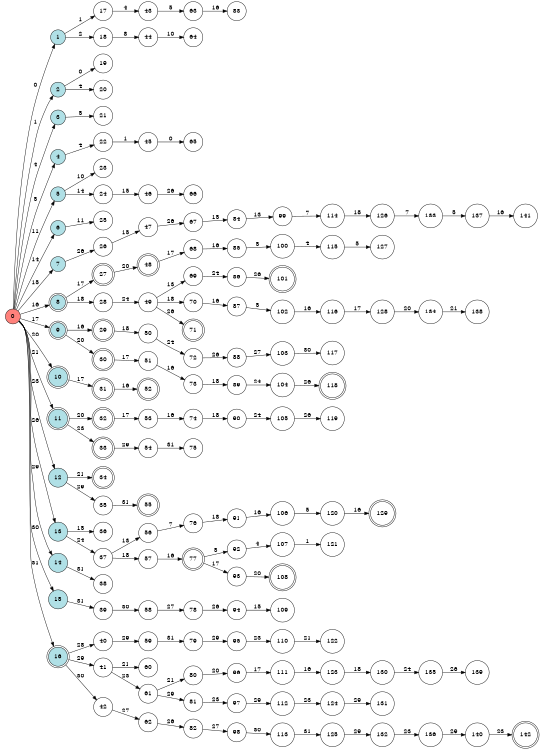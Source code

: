 digraph APTA {
__start0 [label="" shape="none"];

rankdir=LR;
size="8,5";

s0 [style="filled", color="black", fillcolor="#ff817b" shape="circle", label="0"];
s1 [style="filled", color="black", fillcolor="powderblue" shape="circle", label="1"];
s2 [style="filled", color="black", fillcolor="powderblue" shape="circle", label="2"];
s3 [style="filled", color="black", fillcolor="powderblue" shape="circle", label="3"];
s4 [style="filled", color="black", fillcolor="powderblue" shape="circle", label="4"];
s5 [style="filled", color="black", fillcolor="powderblue" shape="circle", label="5"];
s6 [style="filled", color="black", fillcolor="powderblue" shape="circle", label="6"];
s7 [style="filled", color="black", fillcolor="powderblue" shape="circle", label="7"];
s8 [style="rounded,filled", color="black", fillcolor="powderblue" shape="doublecircle", label="8"];
s9 [style="rounded,filled", color="black", fillcolor="powderblue" shape="doublecircle", label="9"];
s10 [style="rounded,filled", color="black", fillcolor="powderblue" shape="doublecircle", label="10"];
s11 [style="rounded,filled", color="black", fillcolor="powderblue" shape="doublecircle", label="11"];
s12 [style="filled", color="black", fillcolor="powderblue" shape="circle", label="12"];
s13 [style="filled", color="black", fillcolor="powderblue" shape="circle", label="13"];
s14 [style="filled", color="black", fillcolor="powderblue" shape="circle", label="14"];
s15 [style="filled", color="black", fillcolor="powderblue" shape="circle", label="15"];
s16 [style="rounded,filled", color="black", fillcolor="powderblue" shape="doublecircle", label="16"];
s17 [style="filled", color="black", fillcolor="white" shape="circle", label="17"];
s18 [style="filled", color="black", fillcolor="white" shape="circle", label="18"];
s19 [style="filled", color="black", fillcolor="white" shape="circle", label="19"];
s20 [style="filled", color="black", fillcolor="white" shape="circle", label="20"];
s21 [style="filled", color="black", fillcolor="white" shape="circle", label="21"];
s22 [style="filled", color="black", fillcolor="white" shape="circle", label="22"];
s23 [style="filled", color="black", fillcolor="white" shape="circle", label="23"];
s24 [style="filled", color="black", fillcolor="white" shape="circle", label="24"];
s25 [style="filled", color="black", fillcolor="white" shape="circle", label="25"];
s26 [style="filled", color="black", fillcolor="white" shape="circle", label="26"];
s27 [style="rounded,filled", color="black", fillcolor="white" shape="doublecircle", label="27"];
s28 [style="filled", color="black", fillcolor="white" shape="circle", label="28"];
s29 [style="rounded,filled", color="black", fillcolor="white" shape="doublecircle", label="29"];
s30 [style="rounded,filled", color="black", fillcolor="white" shape="doublecircle", label="30"];
s31 [style="rounded,filled", color="black", fillcolor="white" shape="doublecircle", label="31"];
s32 [style="rounded,filled", color="black", fillcolor="white" shape="doublecircle", label="32"];
s33 [style="rounded,filled", color="black", fillcolor="white" shape="doublecircle", label="33"];
s34 [style="rounded,filled", color="black", fillcolor="white" shape="doublecircle", label="34"];
s35 [style="filled", color="black", fillcolor="white" shape="circle", label="35"];
s36 [style="filled", color="black", fillcolor="white" shape="circle", label="36"];
s37 [style="filled", color="black", fillcolor="white" shape="circle", label="37"];
s38 [style="filled", color="black", fillcolor="white" shape="circle", label="38"];
s39 [style="filled", color="black", fillcolor="white" shape="circle", label="39"];
s40 [style="filled", color="black", fillcolor="white" shape="circle", label="40"];
s41 [style="filled", color="black", fillcolor="white" shape="circle", label="41"];
s42 [style="filled", color="black", fillcolor="white" shape="circle", label="42"];
s43 [style="filled", color="black", fillcolor="white" shape="circle", label="43"];
s44 [style="filled", color="black", fillcolor="white" shape="circle", label="44"];
s45 [style="filled", color="black", fillcolor="white" shape="circle", label="45"];
s46 [style="filled", color="black", fillcolor="white" shape="circle", label="46"];
s47 [style="filled", color="black", fillcolor="white" shape="circle", label="47"];
s48 [style="rounded,filled", color="black", fillcolor="white" shape="doublecircle", label="48"];
s49 [style="filled", color="black", fillcolor="white" shape="circle", label="49"];
s50 [style="filled", color="black", fillcolor="white" shape="circle", label="50"];
s51 [style="filled", color="black", fillcolor="white" shape="circle", label="51"];
s52 [style="rounded,filled", color="black", fillcolor="white" shape="doublecircle", label="52"];
s53 [style="filled", color="black", fillcolor="white" shape="circle", label="53"];
s54 [style="filled", color="black", fillcolor="white" shape="circle", label="54"];
s55 [style="rounded,filled", color="black", fillcolor="white" shape="doublecircle", label="55"];
s56 [style="filled", color="black", fillcolor="white" shape="circle", label="56"];
s57 [style="filled", color="black", fillcolor="white" shape="circle", label="57"];
s58 [style="filled", color="black", fillcolor="white" shape="circle", label="58"];
s59 [style="filled", color="black", fillcolor="white" shape="circle", label="59"];
s60 [style="filled", color="black", fillcolor="white" shape="circle", label="60"];
s61 [style="filled", color="black", fillcolor="white" shape="circle", label="61"];
s62 [style="filled", color="black", fillcolor="white" shape="circle", label="62"];
s63 [style="filled", color="black", fillcolor="white" shape="circle", label="63"];
s64 [style="filled", color="black", fillcolor="white" shape="circle", label="64"];
s65 [style="filled", color="black", fillcolor="white" shape="circle", label="65"];
s66 [style="filled", color="black", fillcolor="white" shape="circle", label="66"];
s67 [style="filled", color="black", fillcolor="white" shape="circle", label="67"];
s68 [style="filled", color="black", fillcolor="white" shape="circle", label="68"];
s69 [style="filled", color="black", fillcolor="white" shape="circle", label="69"];
s70 [style="filled", color="black", fillcolor="white" shape="circle", label="70"];
s71 [style="rounded,filled", color="black", fillcolor="white" shape="doublecircle", label="71"];
s72 [style="filled", color="black", fillcolor="white" shape="circle", label="72"];
s73 [style="filled", color="black", fillcolor="white" shape="circle", label="73"];
s74 [style="filled", color="black", fillcolor="white" shape="circle", label="74"];
s75 [style="filled", color="black", fillcolor="white" shape="circle", label="75"];
s76 [style="filled", color="black", fillcolor="white" shape="circle", label="76"];
s77 [style="rounded,filled", color="black", fillcolor="white" shape="doublecircle", label="77"];
s78 [style="filled", color="black", fillcolor="white" shape="circle", label="78"];
s79 [style="filled", color="black", fillcolor="white" shape="circle", label="79"];
s80 [style="filled", color="black", fillcolor="white" shape="circle", label="80"];
s81 [style="filled", color="black", fillcolor="white" shape="circle", label="81"];
s82 [style="filled", color="black", fillcolor="white" shape="circle", label="82"];
s83 [style="filled", color="black", fillcolor="white" shape="circle", label="83"];
s84 [style="filled", color="black", fillcolor="white" shape="circle", label="84"];
s85 [style="filled", color="black", fillcolor="white" shape="circle", label="85"];
s86 [style="filled", color="black", fillcolor="white" shape="circle", label="86"];
s87 [style="filled", color="black", fillcolor="white" shape="circle", label="87"];
s88 [style="filled", color="black", fillcolor="white" shape="circle", label="88"];
s89 [style="filled", color="black", fillcolor="white" shape="circle", label="89"];
s90 [style="filled", color="black", fillcolor="white" shape="circle", label="90"];
s91 [style="filled", color="black", fillcolor="white" shape="circle", label="91"];
s92 [style="filled", color="black", fillcolor="white" shape="circle", label="92"];
s93 [style="filled", color="black", fillcolor="white" shape="circle", label="93"];
s94 [style="filled", color="black", fillcolor="white" shape="circle", label="94"];
s95 [style="filled", color="black", fillcolor="white" shape="circle", label="95"];
s96 [style="filled", color="black", fillcolor="white" shape="circle", label="96"];
s97 [style="filled", color="black", fillcolor="white" shape="circle", label="97"];
s98 [style="filled", color="black", fillcolor="white" shape="circle", label="98"];
s99 [style="filled", color="black", fillcolor="white" shape="circle", label="99"];
s100 [style="filled", color="black", fillcolor="white" shape="circle", label="100"];
s101 [style="rounded,filled", color="black", fillcolor="white" shape="doublecircle", label="101"];
s102 [style="filled", color="black", fillcolor="white" shape="circle", label="102"];
s103 [style="filled", color="black", fillcolor="white" shape="circle", label="103"];
s104 [style="filled", color="black", fillcolor="white" shape="circle", label="104"];
s105 [style="filled", color="black", fillcolor="white" shape="circle", label="105"];
s106 [style="filled", color="black", fillcolor="white" shape="circle", label="106"];
s107 [style="filled", color="black", fillcolor="white" shape="circle", label="107"];
s108 [style="rounded,filled", color="black", fillcolor="white" shape="doublecircle", label="108"];
s109 [style="filled", color="black", fillcolor="white" shape="circle", label="109"];
s110 [style="filled", color="black", fillcolor="white" shape="circle", label="110"];
s111 [style="filled", color="black", fillcolor="white" shape="circle", label="111"];
s112 [style="filled", color="black", fillcolor="white" shape="circle", label="112"];
s113 [style="filled", color="black", fillcolor="white" shape="circle", label="113"];
s114 [style="filled", color="black", fillcolor="white" shape="circle", label="114"];
s115 [style="filled", color="black", fillcolor="white" shape="circle", label="115"];
s116 [style="filled", color="black", fillcolor="white" shape="circle", label="116"];
s117 [style="filled", color="black", fillcolor="white" shape="circle", label="117"];
s118 [style="rounded,filled", color="black", fillcolor="white" shape="doublecircle", label="118"];
s119 [style="filled", color="black", fillcolor="white" shape="circle", label="119"];
s120 [style="filled", color="black", fillcolor="white" shape="circle", label="120"];
s121 [style="filled", color="black", fillcolor="white" shape="circle", label="121"];
s122 [style="filled", color="black", fillcolor="white" shape="circle", label="122"];
s123 [style="filled", color="black", fillcolor="white" shape="circle", label="123"];
s124 [style="filled", color="black", fillcolor="white" shape="circle", label="124"];
s125 [style="filled", color="black", fillcolor="white" shape="circle", label="125"];
s126 [style="filled", color="black", fillcolor="white" shape="circle", label="126"];
s127 [style="filled", color="black", fillcolor="white" shape="circle", label="127"];
s128 [style="filled", color="black", fillcolor="white" shape="circle", label="128"];
s129 [style="rounded,filled", color="black", fillcolor="white" shape="doublecircle", label="129"];
s130 [style="filled", color="black", fillcolor="white" shape="circle", label="130"];
s131 [style="filled", color="black", fillcolor="white" shape="circle", label="131"];
s132 [style="filled", color="black", fillcolor="white" shape="circle", label="132"];
s133 [style="filled", color="black", fillcolor="white" shape="circle", label="133"];
s134 [style="filled", color="black", fillcolor="white" shape="circle", label="134"];
s135 [style="filled", color="black", fillcolor="white" shape="circle", label="135"];
s136 [style="filled", color="black", fillcolor="white" shape="circle", label="136"];
s137 [style="filled", color="black", fillcolor="white" shape="circle", label="137"];
s138 [style="filled", color="black", fillcolor="white" shape="circle", label="138"];
s139 [style="filled", color="black", fillcolor="white" shape="circle", label="139"];
s140 [style="filled", color="black", fillcolor="white" shape="circle", label="140"];
s141 [style="filled", color="black", fillcolor="white" shape="circle", label="141"];
s142 [style="rounded,filled", color="black", fillcolor="white" shape="doublecircle", label="142"];
s0 -> s1 [label="0"];
s0 -> s2 [label="1"];
s0 -> s3 [label="4"];
s0 -> s4 [label="5"];
s0 -> s5 [label="11"];
s0 -> s6 [label="14"];
s0 -> s7 [label="15"];
s0 -> s8 [label="16"];
s0 -> s9 [label="17"];
s0 -> s10 [label="20"];
s0 -> s11 [label="21"];
s0 -> s12 [label="23"];
s0 -> s13 [label="26"];
s0 -> s14 [label="29"];
s0 -> s15 [label="30"];
s0 -> s16 [label="31"];
s1 -> s17 [label="1"];
s1 -> s18 [label="2"];
s2 -> s19 [label="0"];
s2 -> s20 [label="4"];
s3 -> s21 [label="5"];
s4 -> s22 [label="4"];
s5 -> s23 [label="10"];
s5 -> s24 [label="14"];
s6 -> s25 [label="11"];
s7 -> s26 [label="26"];
s8 -> s27 [label="17"];
s8 -> s28 [label="18"];
s9 -> s29 [label="16"];
s9 -> s30 [label="20"];
s10 -> s31 [label="17"];
s11 -> s32 [label="20"];
s11 -> s33 [label="23"];
s12 -> s34 [label="21"];
s12 -> s35 [label="29"];
s13 -> s36 [label="15"];
s13 -> s37 [label="24"];
s14 -> s38 [label="31"];
s15 -> s39 [label="31"];
s16 -> s40 [label="28"];
s16 -> s41 [label="29"];
s16 -> s42 [label="30"];
s17 -> s43 [label="4"];
s18 -> s44 [label="8"];
s22 -> s45 [label="1"];
s24 -> s46 [label="15"];
s26 -> s47 [label="15"];
s27 -> s48 [label="20"];
s28 -> s49 [label="24"];
s29 -> s50 [label="18"];
s30 -> s51 [label="17"];
s31 -> s52 [label="16"];
s32 -> s53 [label="17"];
s33 -> s54 [label="29"];
s35 -> s55 [label="31"];
s37 -> s56 [label="13"];
s37 -> s57 [label="18"];
s39 -> s58 [label="30"];
s40 -> s59 [label="29"];
s41 -> s60 [label="21"];
s41 -> s61 [label="23"];
s42 -> s62 [label="27"];
s43 -> s63 [label="5"];
s44 -> s64 [label="10"];
s45 -> s65 [label="0"];
s46 -> s66 [label="26"];
s47 -> s67 [label="26"];
s48 -> s68 [label="17"];
s49 -> s69 [label="13"];
s49 -> s70 [label="18"];
s49 -> s71 [label="26"];
s50 -> s72 [label="24"];
s51 -> s73 [label="16"];
s53 -> s74 [label="16"];
s54 -> s75 [label="31"];
s56 -> s76 [label="7"];
s57 -> s77 [label="16"];
s58 -> s78 [label="27"];
s59 -> s79 [label="31"];
s61 -> s80 [label="21"];
s61 -> s81 [label="29"];
s62 -> s82 [label="26"];
s63 -> s83 [label="16"];
s67 -> s84 [label="15"];
s68 -> s85 [label="16"];
s69 -> s86 [label="24"];
s70 -> s87 [label="16"];
s72 -> s88 [label="26"];
s73 -> s89 [label="18"];
s74 -> s90 [label="18"];
s76 -> s91 [label="18"];
s77 -> s92 [label="5"];
s77 -> s93 [label="17"];
s78 -> s94 [label="26"];
s79 -> s95 [label="29"];
s80 -> s96 [label="20"];
s81 -> s97 [label="23"];
s82 -> s98 [label="27"];
s84 -> s99 [label="13"];
s85 -> s100 [label="5"];
s86 -> s101 [label="26"];
s87 -> s102 [label="5"];
s88 -> s103 [label="27"];
s89 -> s104 [label="24"];
s90 -> s105 [label="24"];
s91 -> s106 [label="16"];
s92 -> s107 [label="4"];
s93 -> s108 [label="20"];
s94 -> s109 [label="15"];
s95 -> s110 [label="23"];
s96 -> s111 [label="17"];
s97 -> s112 [label="29"];
s98 -> s113 [label="30"];
s99 -> s114 [label="7"];
s100 -> s115 [label="4"];
s102 -> s116 [label="16"];
s103 -> s117 [label="30"];
s104 -> s118 [label="26"];
s105 -> s119 [label="26"];
s106 -> s120 [label="5"];
s107 -> s121 [label="1"];
s110 -> s122 [label="21"];
s111 -> s123 [label="16"];
s112 -> s124 [label="23"];
s113 -> s125 [label="31"];
s114 -> s126 [label="18"];
s115 -> s127 [label="5"];
s116 -> s128 [label="17"];
s120 -> s129 [label="16"];
s123 -> s130 [label="18"];
s124 -> s131 [label="29"];
s125 -> s132 [label="29"];
s126 -> s133 [label="7"];
s128 -> s134 [label="20"];
s130 -> s135 [label="24"];
s132 -> s136 [label="23"];
s133 -> s137 [label="5"];
s134 -> s138 [label="21"];
s135 -> s139 [label="26"];
s136 -> s140 [label="29"];
s137 -> s141 [label="16"];
s140 -> s142 [label="23"];

}